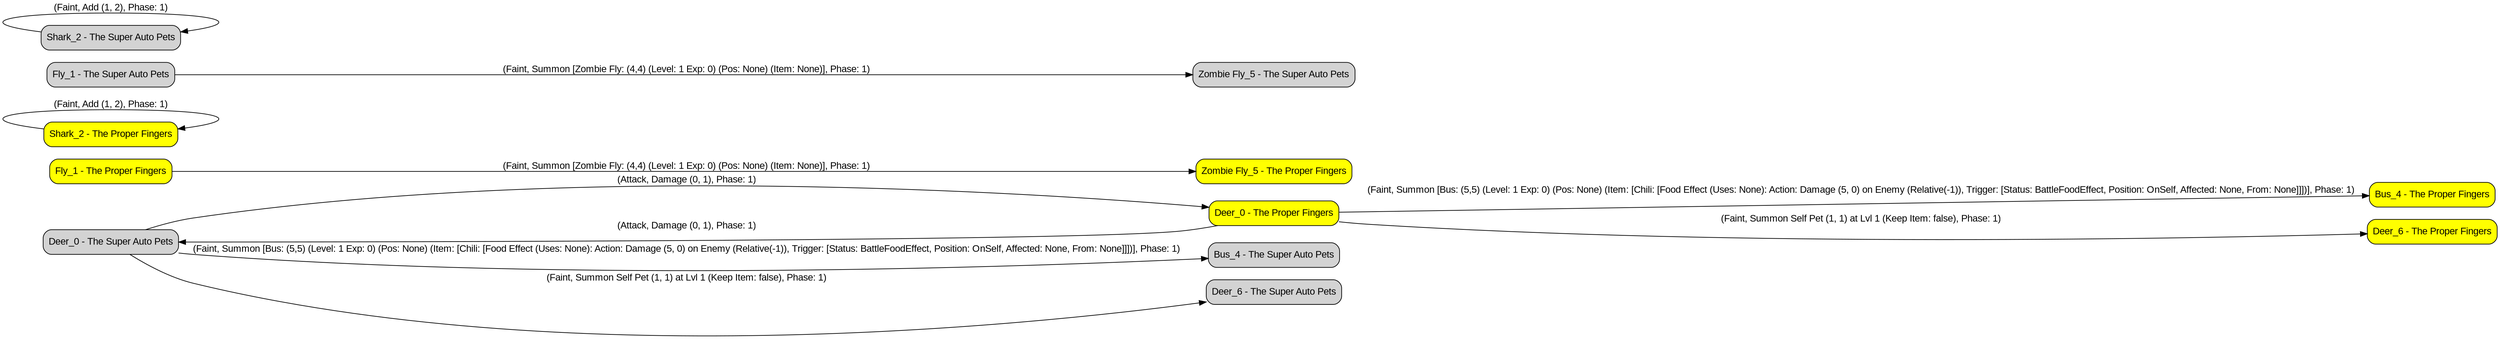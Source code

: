 digraph {
    rankdir=LR
    node [shape=box, style="rounded, filled", fontname="Arial"]
    edge [fontname="Arial"]
    0 [ label = "Deer_0 - The Super Auto Pets" ]
    1 [ label = "Deer_0 - The Proper Fingers", fillcolor = "yellow" ]
    2 [ label = "Bus_4 - The Proper Fingers", fillcolor = "yellow" ]
    3 [ label = "Fly_1 - The Proper Fingers", fillcolor = "yellow" ]
    4 [ label = "Zombie Fly_5 - The Proper Fingers", fillcolor = "yellow" ]
    5 [ label = "Shark_2 - The Proper Fingers", fillcolor = "yellow" ]
    6 [ label = "Bus_4 - The Super Auto Pets" ]
    7 [ label = "Fly_1 - The Super Auto Pets" ]
    8 [ label = "Zombie Fly_5 - The Super Auto Pets" ]
    9 [ label = "Shark_2 - The Super Auto Pets" ]
    10 [ label = "Deer_6 - The Proper Fingers", fillcolor = "yellow" ]
    11 [ label = "Deer_6 - The Super Auto Pets" ]
    0 -> 1 [ label = "(Attack, Damage (0, 1), Phase: 1)" ]
    1 -> 0 [ label = "(Attack, Damage (0, 1), Phase: 1)" ]
    1 -> 2 [ label = "(Faint, Summon [Bus: (5,5) (Level: 1 Exp: 0) (Pos: None) (Item: [Chili: [Food Effect (Uses: None): Action: Damage (5, 0) on Enemy (Relative(-1)), Trigger: [Status: BattleFoodEffect, Position: OnSelf, Affected: None, From: None]]])], Phase: 1)" ]
    3 -> 4 [ label = "(Faint, Summon [Zombie Fly: (4,4) (Level: 1 Exp: 0) (Pos: None) (Item: None)], Phase: 1)" ]
    5 -> 5 [ label = "(Faint, Add (1, 2), Phase: 1)" ]
    0 -> 6 [ label = "(Faint, Summon [Bus: (5,5) (Level: 1 Exp: 0) (Pos: None) (Item: [Chili: [Food Effect (Uses: None): Action: Damage (5, 0) on Enemy (Relative(-1)), Trigger: [Status: BattleFoodEffect, Position: OnSelf, Affected: None, From: None]]])], Phase: 1)" ]
    7 -> 8 [ label = "(Faint, Summon [Zombie Fly: (4,4) (Level: 1 Exp: 0) (Pos: None) (Item: None)], Phase: 1)" ]
    9 -> 9 [ label = "(Faint, Add (1, 2), Phase: 1)" ]
    1 -> 10 [ label = "(Faint, Summon Self Pet (1, 1) at Lvl 1 (Keep Item: false), Phase: 1)" ]
    0 -> 11 [ label = "(Faint, Summon Self Pet (1, 1) at Lvl 1 (Keep Item: false), Phase: 1)" ]
}
